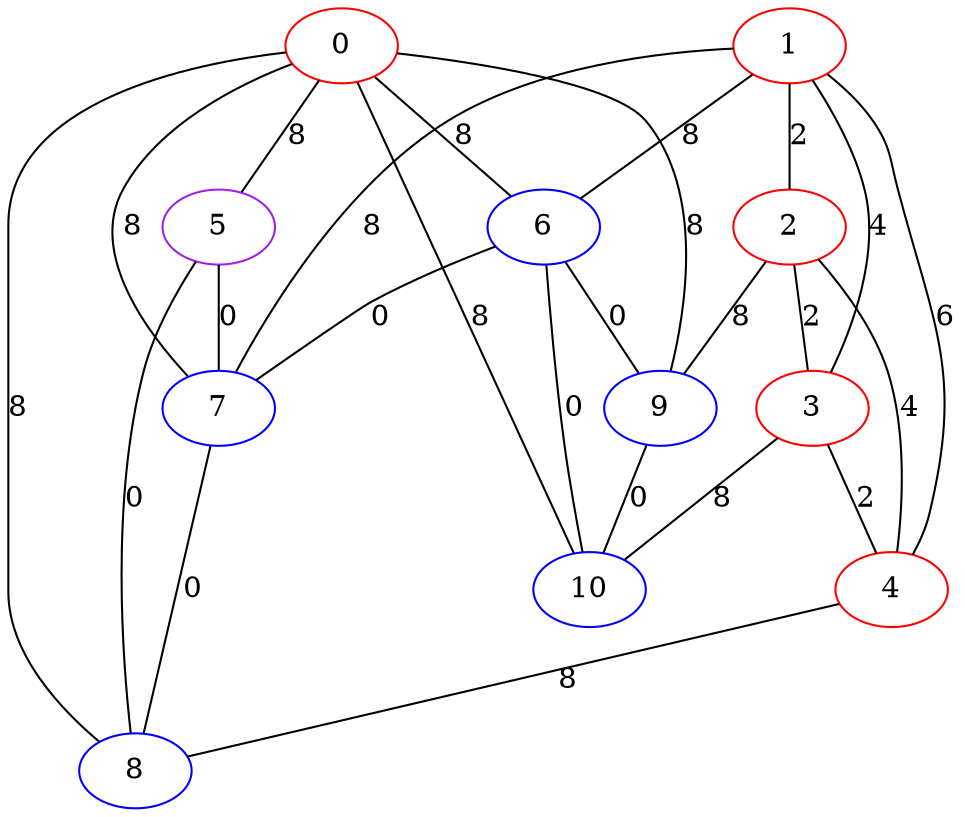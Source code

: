 graph "" {
0 [color=red, weight=1];
1 [color=red, weight=1];
2 [color=red, weight=1];
3 [color=red, weight=1];
4 [color=red, weight=1];
5 [color=purple, weight=4];
6 [color=blue, weight=3];
7 [color=blue, weight=3];
8 [color=blue, weight=3];
9 [color=blue, weight=3];
10 [color=blue, weight=3];
0 -- 5  [key=0, label=8];
0 -- 6  [key=0, label=8];
0 -- 7  [key=0, label=8];
0 -- 8  [key=0, label=8];
0 -- 9  [key=0, label=8];
0 -- 10  [key=0, label=8];
1 -- 2  [key=0, label=2];
1 -- 3  [key=0, label=4];
1 -- 4  [key=0, label=6];
1 -- 6  [key=0, label=8];
1 -- 7  [key=0, label=8];
2 -- 3  [key=0, label=2];
2 -- 4  [key=0, label=4];
2 -- 9  [key=0, label=8];
3 -- 4  [key=0, label=2];
3 -- 10  [key=0, label=8];
4 -- 8  [key=0, label=8];
5 -- 8  [key=0, label=0];
5 -- 7  [key=0, label=0];
6 -- 10  [key=0, label=0];
6 -- 9  [key=0, label=0];
6 -- 7  [key=0, label=0];
7 -- 8  [key=0, label=0];
9 -- 10  [key=0, label=0];
}
